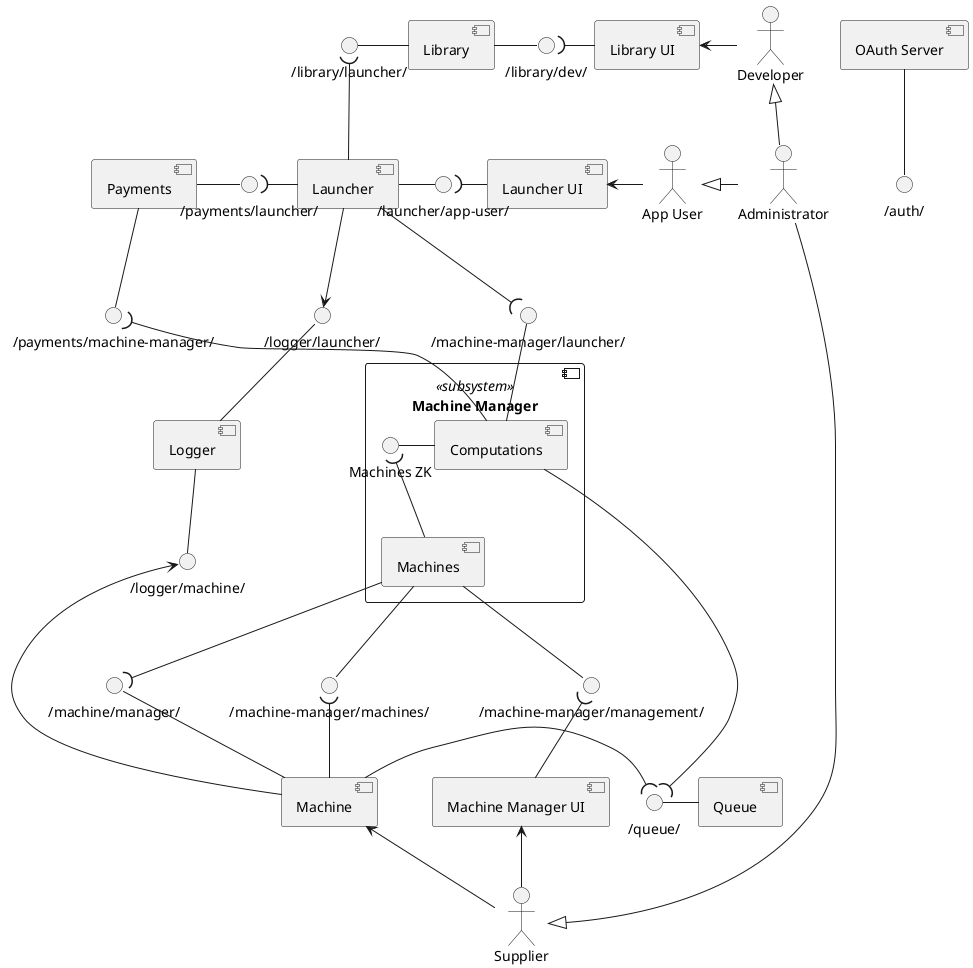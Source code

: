 @startuml

skinparam componentStyle uml2
skinparam monochrome true

actor "App User" as AU
actor Developer as AD
actor Supplier as AS
actor Administrator as AA

AA -le-|> AU
AA -up-|> AD
AA -do-|> AS

component Launcher as CLa
component "Launcher UI" as CLaU
component Library as CLi
component "Library UI" as CLiU
component Logger as CLo
component "Machine Manager" <<subsystem>> as SM {
    component "Machines" as SMCM
    component "Computations" as SMCC
    interface "Machines ZK" as ISMCCSMCM

    SMCC -ri- ISMCCSMCM
    SMCM -up-( ISMCCSMCM
}
component "Machine Manager UI" as CMU
component Payments as CP
component Machine as CMa
component "OAuth Server" as CA
component Queue as CQ

interface "/logger/launcher/" as ICLoCLa
interface "/logger/machine/" as ICLoCMa
interface "/machine-manager/machines/" as ICMCMa
interface "/machine-manager/launcher/" as ICMCLa
interface "/library/launcher/" as ICLiCLa
interface "/payments/launcher/" as ICPCLa
interface "/payments/machine-manager/" as ICPCM
interface "/library/dev/" as ICLiAD
interface "/machine-manager/management/" as ICMAS
interface "/launcher/app-user/" as ICLaAU
interface "/machine/manager/" as ICMaCM
interface "/queue/" as ICQ
interface "/auth/" as ICA

CA -do- ICA

AD -le-> CLiU
CLiU -le-( ICLiAD
ICLiAD -le- CLi

AS -up-> CMU
CMU -up-( ICMAS
ICMAS -up- SMCM

AU -le-> CLaU
CLaU -le-( ICLaAU
ICLaAU -le- CLa

CLi -le- ICLiCLa
ICLiCLa )-do- CLa

CLa -do-( ICMCLa
ICMCLa -do- SMCC

SMCM -do- ICMCMa
ICMCMa )-do- CMa
SMCM -do-( ICMaCM
ICMaCM -do- CMa

CMa <-do- AS

CP -ri- ICPCLa
ICPCLa )-ri- CLa

CP -do- ICPCM
SMCC -up-( ICPCM

CLa -do-> ICLoCLa
ICLoCLa -do- CLo
CLo -do- ICLoCMa
ICLoCMa <-do- CMa

CQ -le- ICQ
SMCC -do-( ICQ
CMa -ri-( ICQ

@enduml
